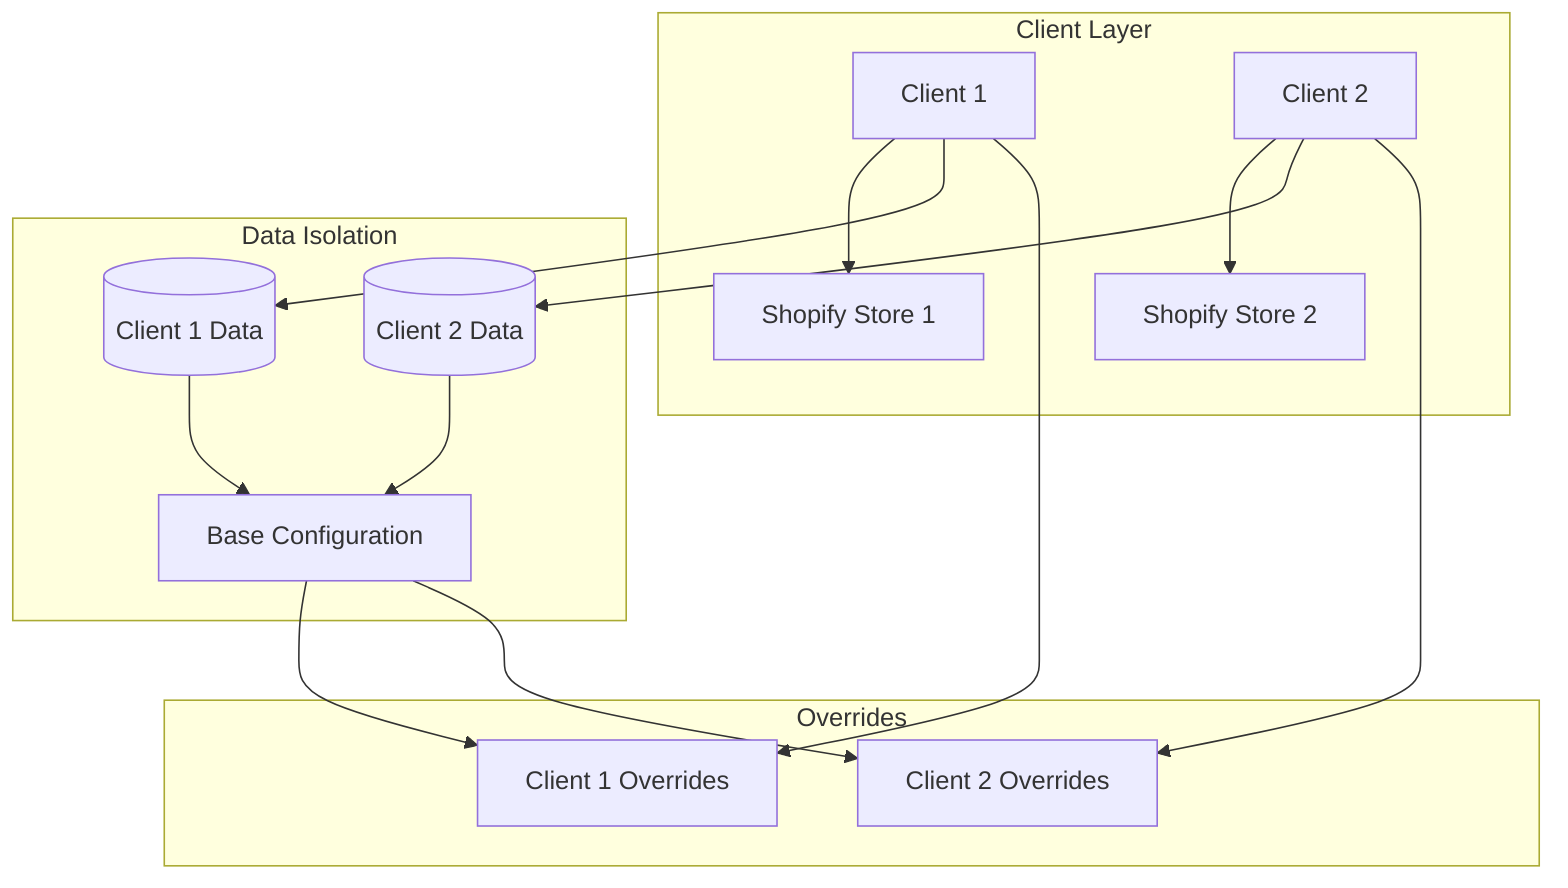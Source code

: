 graph TD
    subgraph "Client Layer"
        C1[Client 1] --> S1[Shopify Store 1]
        C2[Client 2] --> S2[Shopify Store 2]
    end
    
    subgraph "Data Isolation"
        C1 --> D1[(Client 1 Data)]
        C2 --> D2[(Client 2 Data)]
        D1 & D2 --> B[Base Configuration]
    end
    
    subgraph "Overrides"
        C1 --> O1[Client 1 Overrides]
        C2 --> O2[Client 2 Overrides]
        B --> O1 & O2
    end